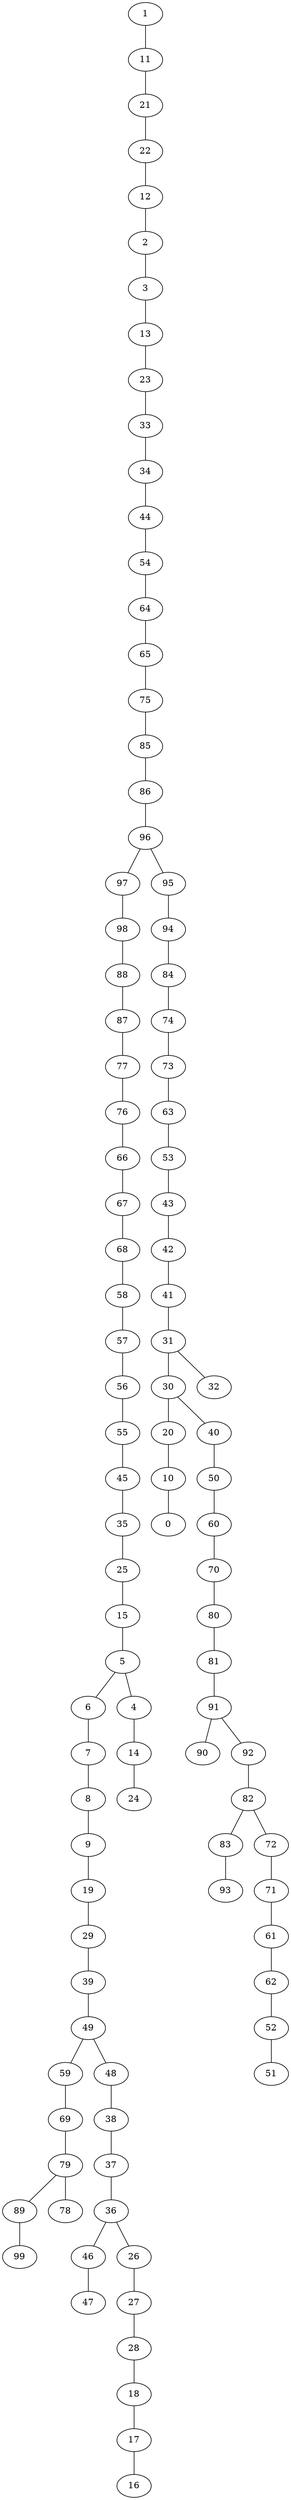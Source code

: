 strict graph G {
1;
11;
21;
22;
12;
2;
3;
13;
23;
33;
34;
44;
54;
64;
65;
75;
85;
86;
96;
97;
98;
88;
87;
77;
76;
66;
67;
68;
58;
57;
56;
55;
45;
35;
25;
15;
5;
6;
7;
8;
9;
19;
29;
39;
49;
59;
69;
79;
89;
99;
78;
48;
38;
37;
36;
46;
47;
26;
27;
28;
18;
17;
16;
4;
14;
24;
95;
94;
84;
74;
73;
63;
53;
43;
42;
41;
31;
30;
20;
10;
0;
40;
50;
60;
70;
80;
81;
91;
90;
92;
82;
83;
93;
72;
71;
61;
62;
52;
51;
32;
9 -- 19;
75 -- 85;
2 -- 3;
31 -- 30;
60 -- 70;
33 -- 34;
26 -- 27;
96 -- 95;
7 -- 8;
14 -- 24;
65 -- 75;
58 -- 57;
96 -- 97;
38 -- 37;
45 -- 35;
82 -- 72;
91 -- 92;
67 -- 68;
74 -- 73;
69 -- 79;
82 -- 83;
84 -- 74;
44 -- 54;
54 -- 64;
89 -- 99;
39 -- 49;
10 -- 0;
1 -- 11;
79 -- 78;
48 -- 38;
68 -- 58;
6 -- 7;
30 -- 20;
22 -- 12;
29 -- 39;
76 -- 66;
3 -- 13;
49 -- 59;
35 -- 25;
19 -- 29;
15 -- 5;
17 -- 16;
91 -- 90;
43 -- 42;
18 -- 17;
5 -- 4;
83 -- 93;
49 -- 48;
77 -- 76;
37 -- 36;
57 -- 56;
27 -- 28;
21 -- 22;
94 -- 84;
52 -- 51;
70 -- 80;
85 -- 86;
41 -- 31;
72 -- 71;
59 -- 69;
66 -- 67;
55 -- 45;
11 -- 21;
56 -- 55;
13 -- 23;
20 -- 10;
81 -- 91;
5 -- 6;
40 -- 50;
28 -- 18;
12 -- 2;
53 -- 43;
97 -- 98;
71 -- 61;
61 -- 62;
42 -- 41;
50 -- 60;
36 -- 46;
31 -- 32;
80 -- 81;
8 -- 9;
92 -- 82;
23 -- 33;
79 -- 89;
25 -- 15;
62 -- 52;
88 -- 87;
98 -- 88;
46 -- 47;
95 -- 94;
34 -- 44;
30 -- 40;
36 -- 26;
64 -- 65;
87 -- 77;
63 -- 53;
4 -- 14;
86 -- 96;
73 -- 63;
}
